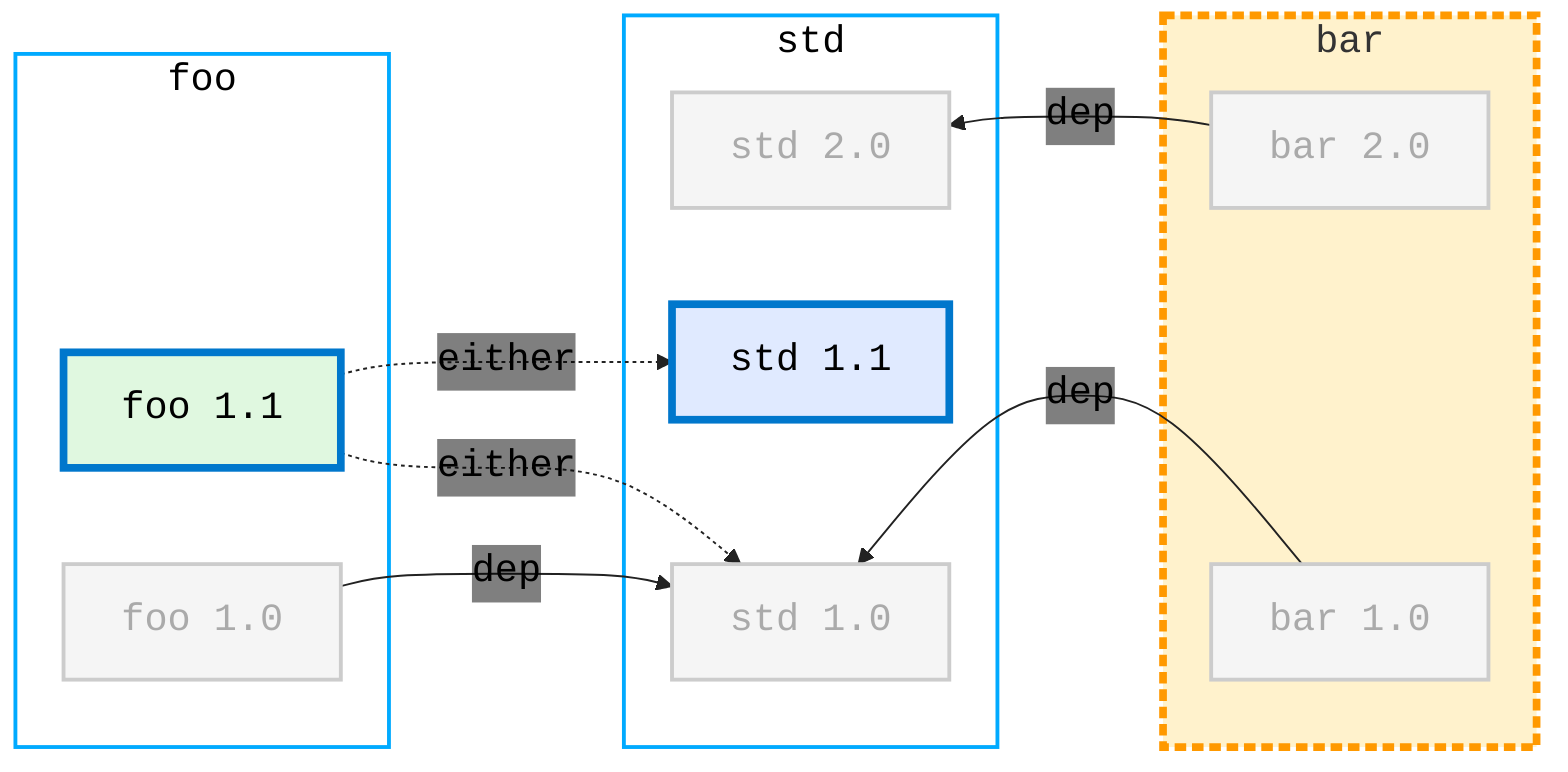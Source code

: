 %% Mermaid diagram generator for resolution steps
%% This version represents the diagram plus highlight states for resolution logic

%%{ init: {
  'themeVariables': {
    'edgeLabelBackground': 'transparent',
    "fontSize": "20px",
    "fontFamily": "monospace",
    'textAlign': 'center',
    'wrap': true
    }
} }%%
flowchart LR
  subgraph FOO [foo]
    direction TB
    foo20[ ]:::invisible
    foo11["foo 1.1"]
    foo10["foo 1.0"]
  end

  subgraph STD [std]
    direction TB
    std20["std 2.0"]
    std11["std 1.1"]
    std10["std 1.0"]
  end

  subgraph BAR [bar]
    direction TB
    bar20["bar 2.0"]
    bar11[ ]:::invisible
    bar10["bar 1.0"]
  end

  FOO ~~~ STD
  STD ~~~ BAR
  foo10 ~~~ std10 ~~~ bar10
  %% foo11 ~~~ std11 ~~~ bar11
  %% foo20 ~~~ std20 ~~~ bar20
  foo10 -->|dep| std10
  foo11 -.->|either| std10
  foo11 -.->|either| std11
  bar10 -->|dep| std10
  bar20 -->|dep| std20

  linkStyle default stroke:#222, color:#000, background:#fff

  %% Base category styles
  classDef foo fill:#e0f8e0, stroke:#ccc, stroke-width:2px, color:#000;
  classDef std fill:#e0eaff, stroke:#ccc, stroke-width:2px, color:#000;
  classDef bar fill:#ffe0e0, stroke:#ccc, stroke-width:2px, color:#000;

  %% Role-based overlays
  classDef selectedLocal stroke:#0077cc, stroke-width:4px, stroke-width:4px;
  classDef selectedInstall stroke:#f90, stroke-width:4px;

  %% Inactive nodes
  classDef faded fill:#f5f5f5, stroke:#ccc, color:#aaa;

  %% Subgraph hint for to-install selection
  classDef subgraphStyle fill:#fff, stroke:#0af, stroke-width:2px, color:#000
  classDef invisible fill:transparent, stroke:none, color:transparent
  classDef selectedGroup fill:#fff2cc, stroke:#f90, stroke-width:4px, stroke-dasharray: 6 3;

  %% Assign base categories (default for all nodes)
  class foo10,foo11 foo
  class std10,std11,std20 std
  class bar10,bar20 bar


  %% State: Initial: std1.1, foo1.1 installed, selecting bar

  class foo10 faded

  class foo11 selectedLocal

  class std10 faded

  class std11 selectedLocal

  class std20 faded

  class bar10 faded

  class bar20 faded


  class FOO subgraphStyle

  class STD subgraphStyle

  class BAR selectedGroup